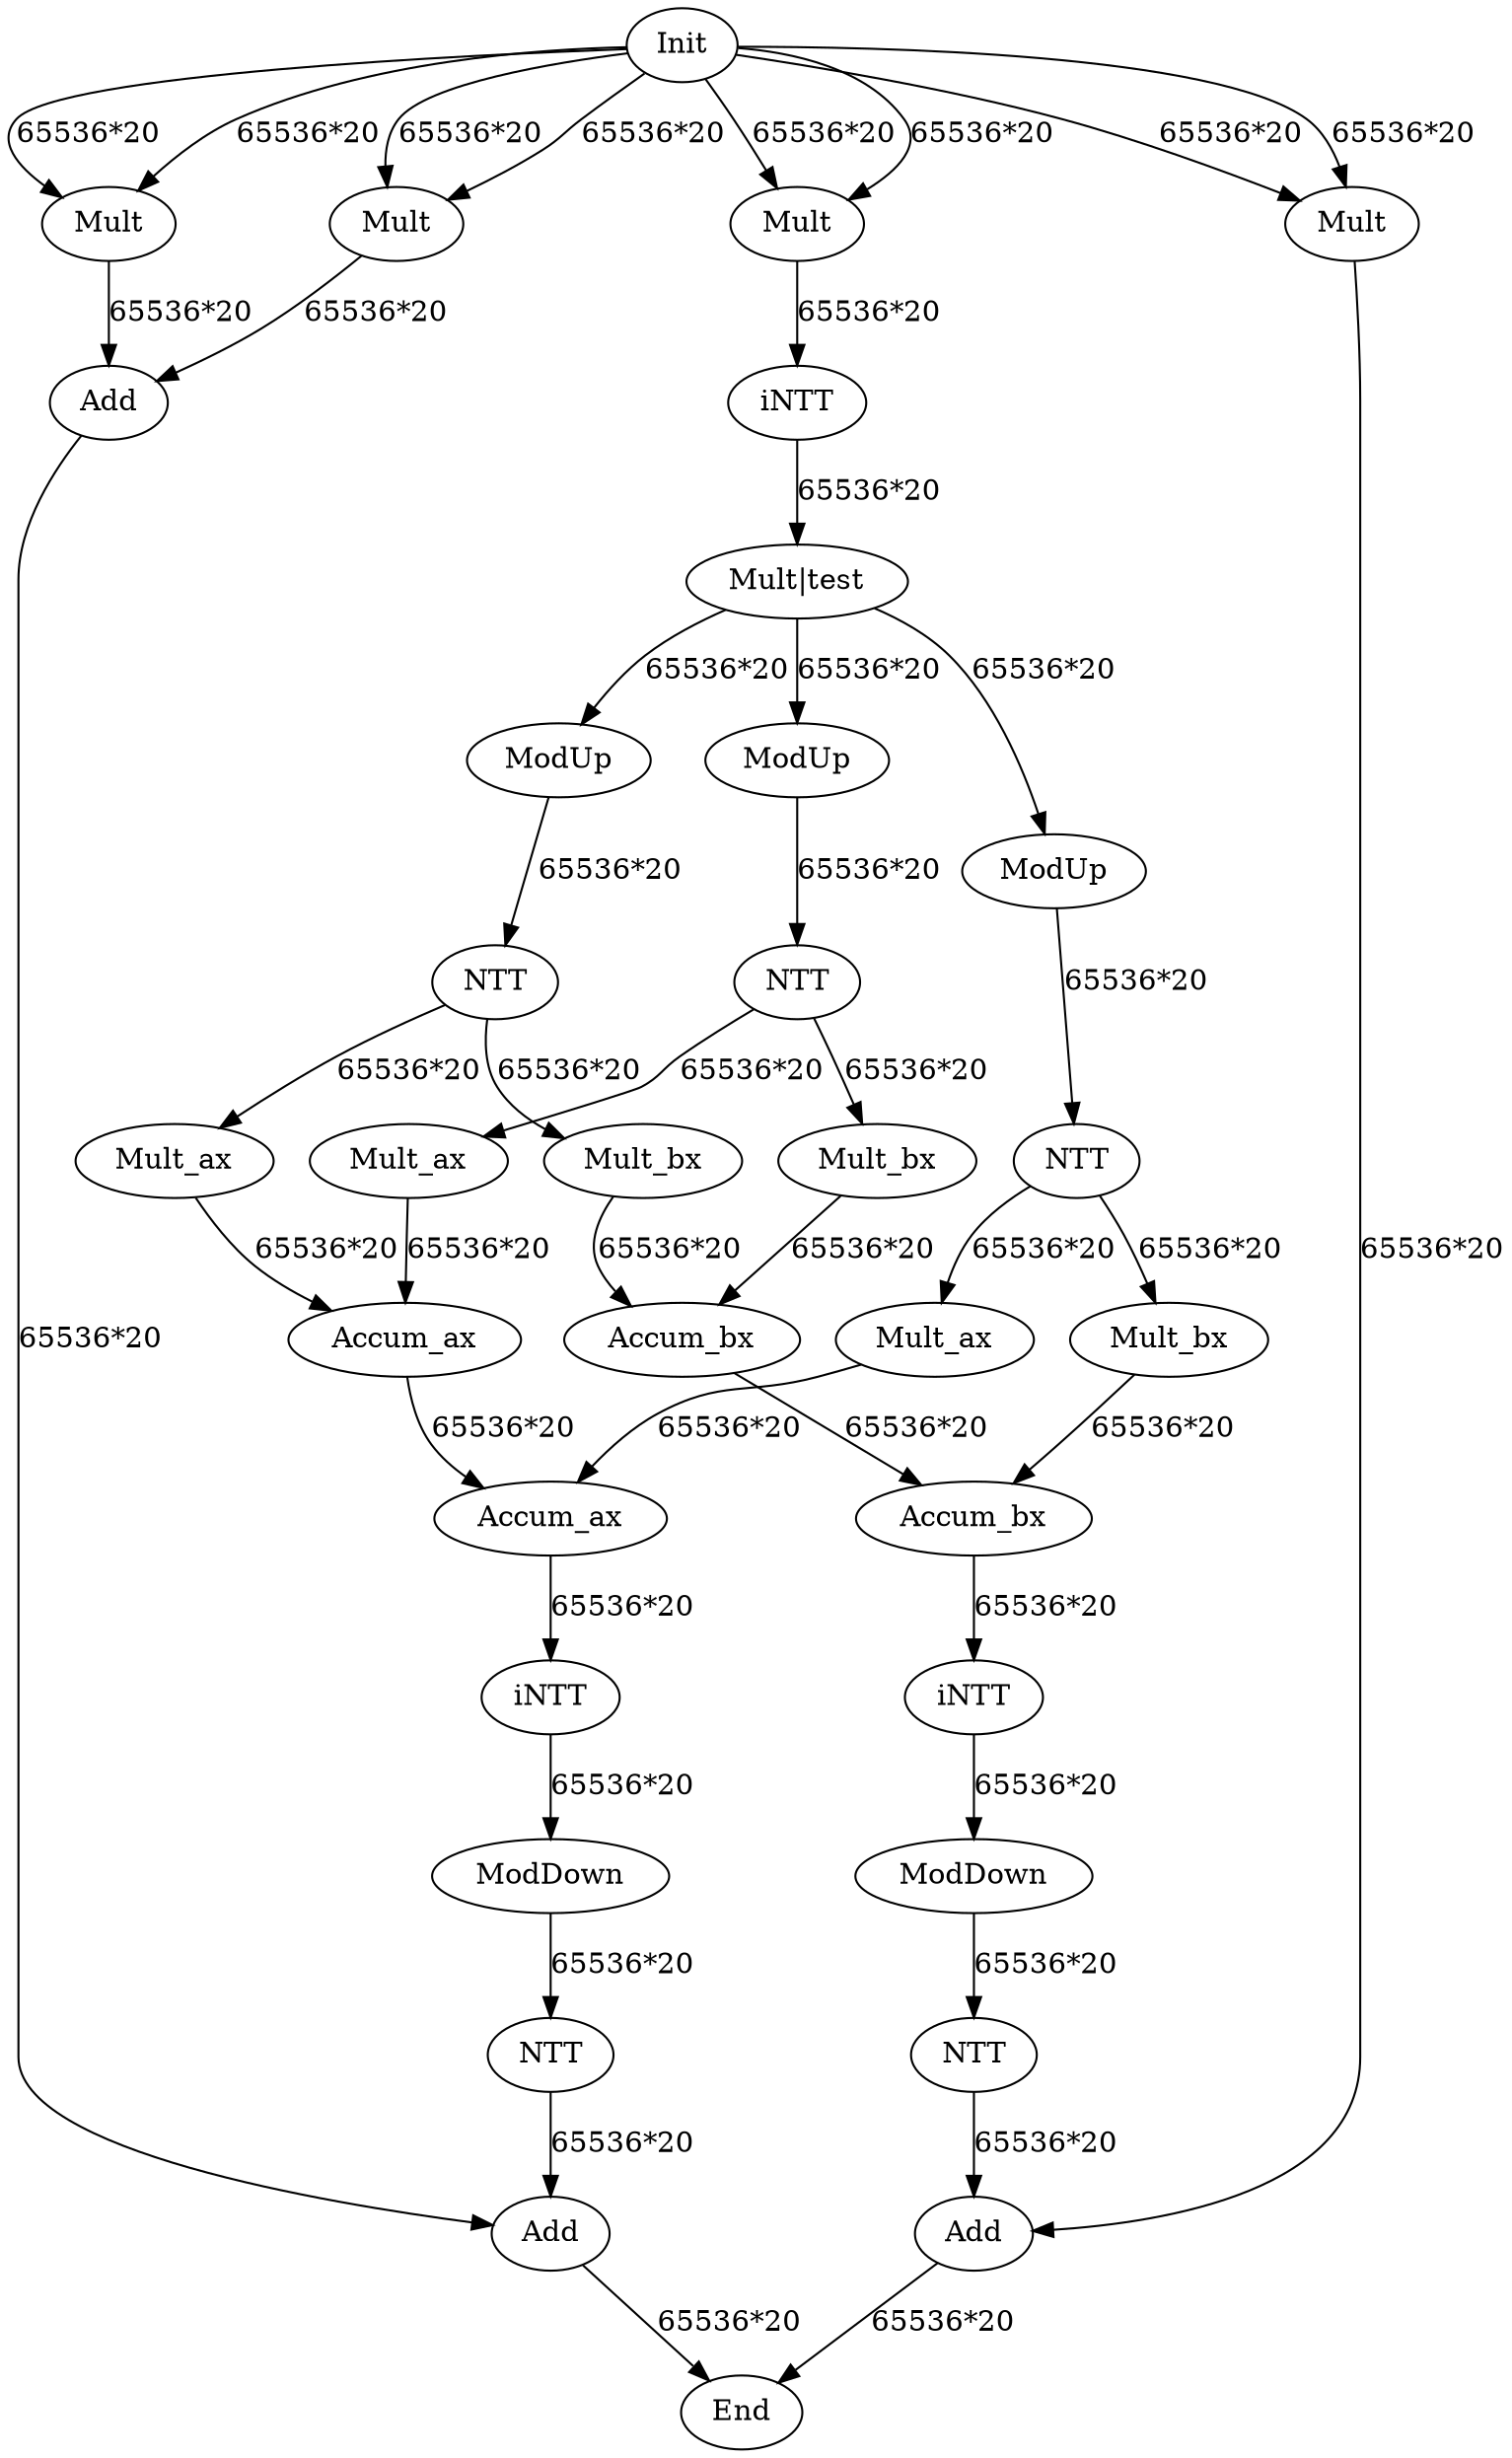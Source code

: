 digraph G {
Init[label="Init"];
Mult_AxAx[label="Mult"];
Mult_AxBx[label="Mult"];
Mult_BxAx[label="Mult"];
Mult_BxBx[label="Mult"];
Add_AxBx[label="Add"];
iNTT[label="iNTT"];
Mult_Decomp[label="Mult|test"];
ModUp_0[label="ModUp"];
ModUp_1[label="ModUp"];
ModUp_2[label="ModUp"];
NTT_0[label="NTT"];
NTT_1[label="NTT"];
NTT_2[label="NTT"];
MultKey_0_ax[label="Mult_ax"];
MultKey_0_bx[label="Mult_bx"];
MultKey_1_ax[label="Mult_ax"];
MultKey_1_bx[label="Mult_bx"];
MultKey_2_ax[label="Mult_ax"];
MultKey_2_bx[label="Mult_bx"];
AddAccum_1_ax[label="Accum_ax"];
AddAccum_1_bx[label="Accum_bx"];
AddAccum_2_ax[label="Accum_ax"];
AddAccum_2_bx[label="Accum_bx"];
iNTT_ax[label="iNTT"];
iNTT_bx[label="iNTT"];
ModDown_ax[label="ModDown"];
ModDown_bx[label="ModDown"];
NTT_ax[label="NTT"];
NTT_bx[label="NTT"];
Add_ax[label="Add"];
Add_bx[label="Add"];
End[label="End"];
Init -> Mult_AxAx[label="65536*20"];    
Init -> Mult_AxAx[label="65536*20"];
Init -> Mult_AxBx[label="65536*20"];
Init -> Mult_AxBx[label="65536*20"];
Init -> Mult_BxAx[label="65536*20"];
Init -> Mult_BxAx[label="65536*20"];
Init -> Mult_BxBx[label="65536*20"];
Init -> Mult_BxBx[label="65536*20"];
Mult_AxBx -> Add_AxBx[label="65536*20"];
Mult_BxAx -> Add_AxBx[label="65536*20"];
Mult_AxAx -> iNTT[label="65536*20"];
iNTT -> Mult_Decomp[label="65536*20"];
Mult_Decomp -> ModUp_0[label="65536*20"];
Mult_Decomp -> ModUp_1[label="65536*20"];
Mult_Decomp -> ModUp_2[label="65536*20"];
ModUp_0 -> NTT_0[label="65536*20"];
ModUp_1 -> NTT_1[label="65536*20"];
ModUp_2 -> NTT_2[label="65536*20"];
NTT_0 -> MultKey_0_ax[label="65536*20"];
NTT_0 -> MultKey_0_bx[label="65536*20"];
NTT_1 -> MultKey_1_ax[label="65536*20"];
NTT_1 -> MultKey_1_bx[label="65536*20"];
NTT_2 -> MultKey_2_ax[label="65536*20"];
NTT_2 -> MultKey_2_bx[label="65536*20"];
MultKey_0_ax -> AddAccum_1_ax[label="65536*20"];
MultKey_0_bx -> AddAccum_1_bx[label="65536*20"];
MultKey_1_ax -> AddAccum_1_ax[label="65536*20"];
MultKey_1_bx -> AddAccum_1_bx[label="65536*20"];
MultKey_2_ax -> AddAccum_2_ax[label="65536*20"];
MultKey_2_bx -> AddAccum_2_bx[label="65536*20"];
AddAccum_1_ax -> AddAccum_2_ax[label="65536*20"];
AddAccum_1_bx -> AddAccum_2_bx[label="65536*20"];
AddAccum_2_ax -> iNTT_ax[label="65536*20"];
AddAccum_2_bx -> iNTT_bx[label="65536*20"];
iNTT_ax -> ModDown_ax[label="65536*20"];
iNTT_bx -> ModDown_bx[label="65536*20"];
ModDown_ax -> NTT_ax[label="65536*20"];
ModDown_bx -> NTT_bx[label="65536*20"];
NTT_ax -> Add_ax[label="65536*20"];
NTT_bx -> Add_bx[label="65536*20"];
Add_AxBx -> Add_ax[label="65536*20"];
Mult_BxBx -> Add_bx[label="65536*20"];
Add_ax -> End[label="65536*20"];
Add_bx -> End[label="65536*20"];
}

